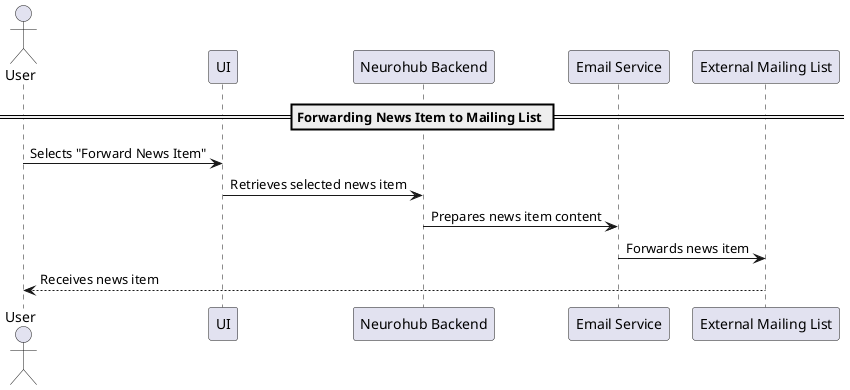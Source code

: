 @startuml

actor User as U
participant "UI" as UI
participant "Neurohub Backend" as Back
participant "Email Service" as Email
participant "External Mailing List" as List

== Forwarding News Item to Mailing List ==

U -> UI : Selects "Forward News Item"
UI -> Back : Retrieves selected news item
Back -> Email : Prepares news item content
Email -> List : Forwards news item
List --> U : Receives news item

@enduml